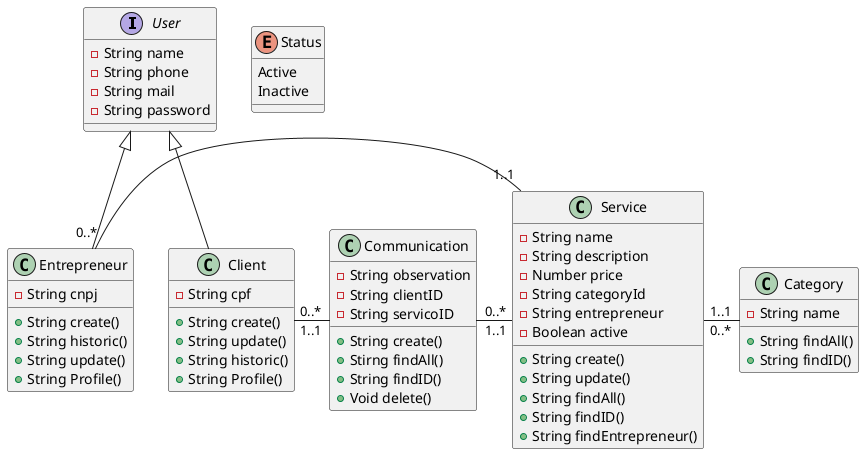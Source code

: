 @startuml DiagramClass
    interface User {
      -String name
      -String phone
      -String mail
      -String password
    }

    class Entrepreneur extends User {
      -String cnpj
      +String create()
      +String historic()
      +String update()
      +String Profile()

    }

    class Client extends User {
      -String cpf
      +String create()
      +String update()
      +String historic()
      +String Profile()
    }

    class Service {
      -String name
      -String description
      -Number price
      -String categoryId
      -String entrepreneur
      -Boolean active

      +String create()
      +String update()
      +String findAll()
      +String findID()
      +String findEntrepreneur()
    }

    Entrepreneur "0..*" - "1..1" Service

    enum Status{
      Active
      Inactive
    }

    class Category {
      -String name

      +String findAll()
      +String findID()
    }

    Service "1..1" - "0..*" Category

    class Communication{
      -String observation 
      -String clientID
      -String servicoID

      +String create()
      +Stirng findAll()
      +String findID()
      +Void delete()
    }

    Client "0..*" - "1..1" Communication
    Communication "0..*" - "1..1" Service
    
@enduml